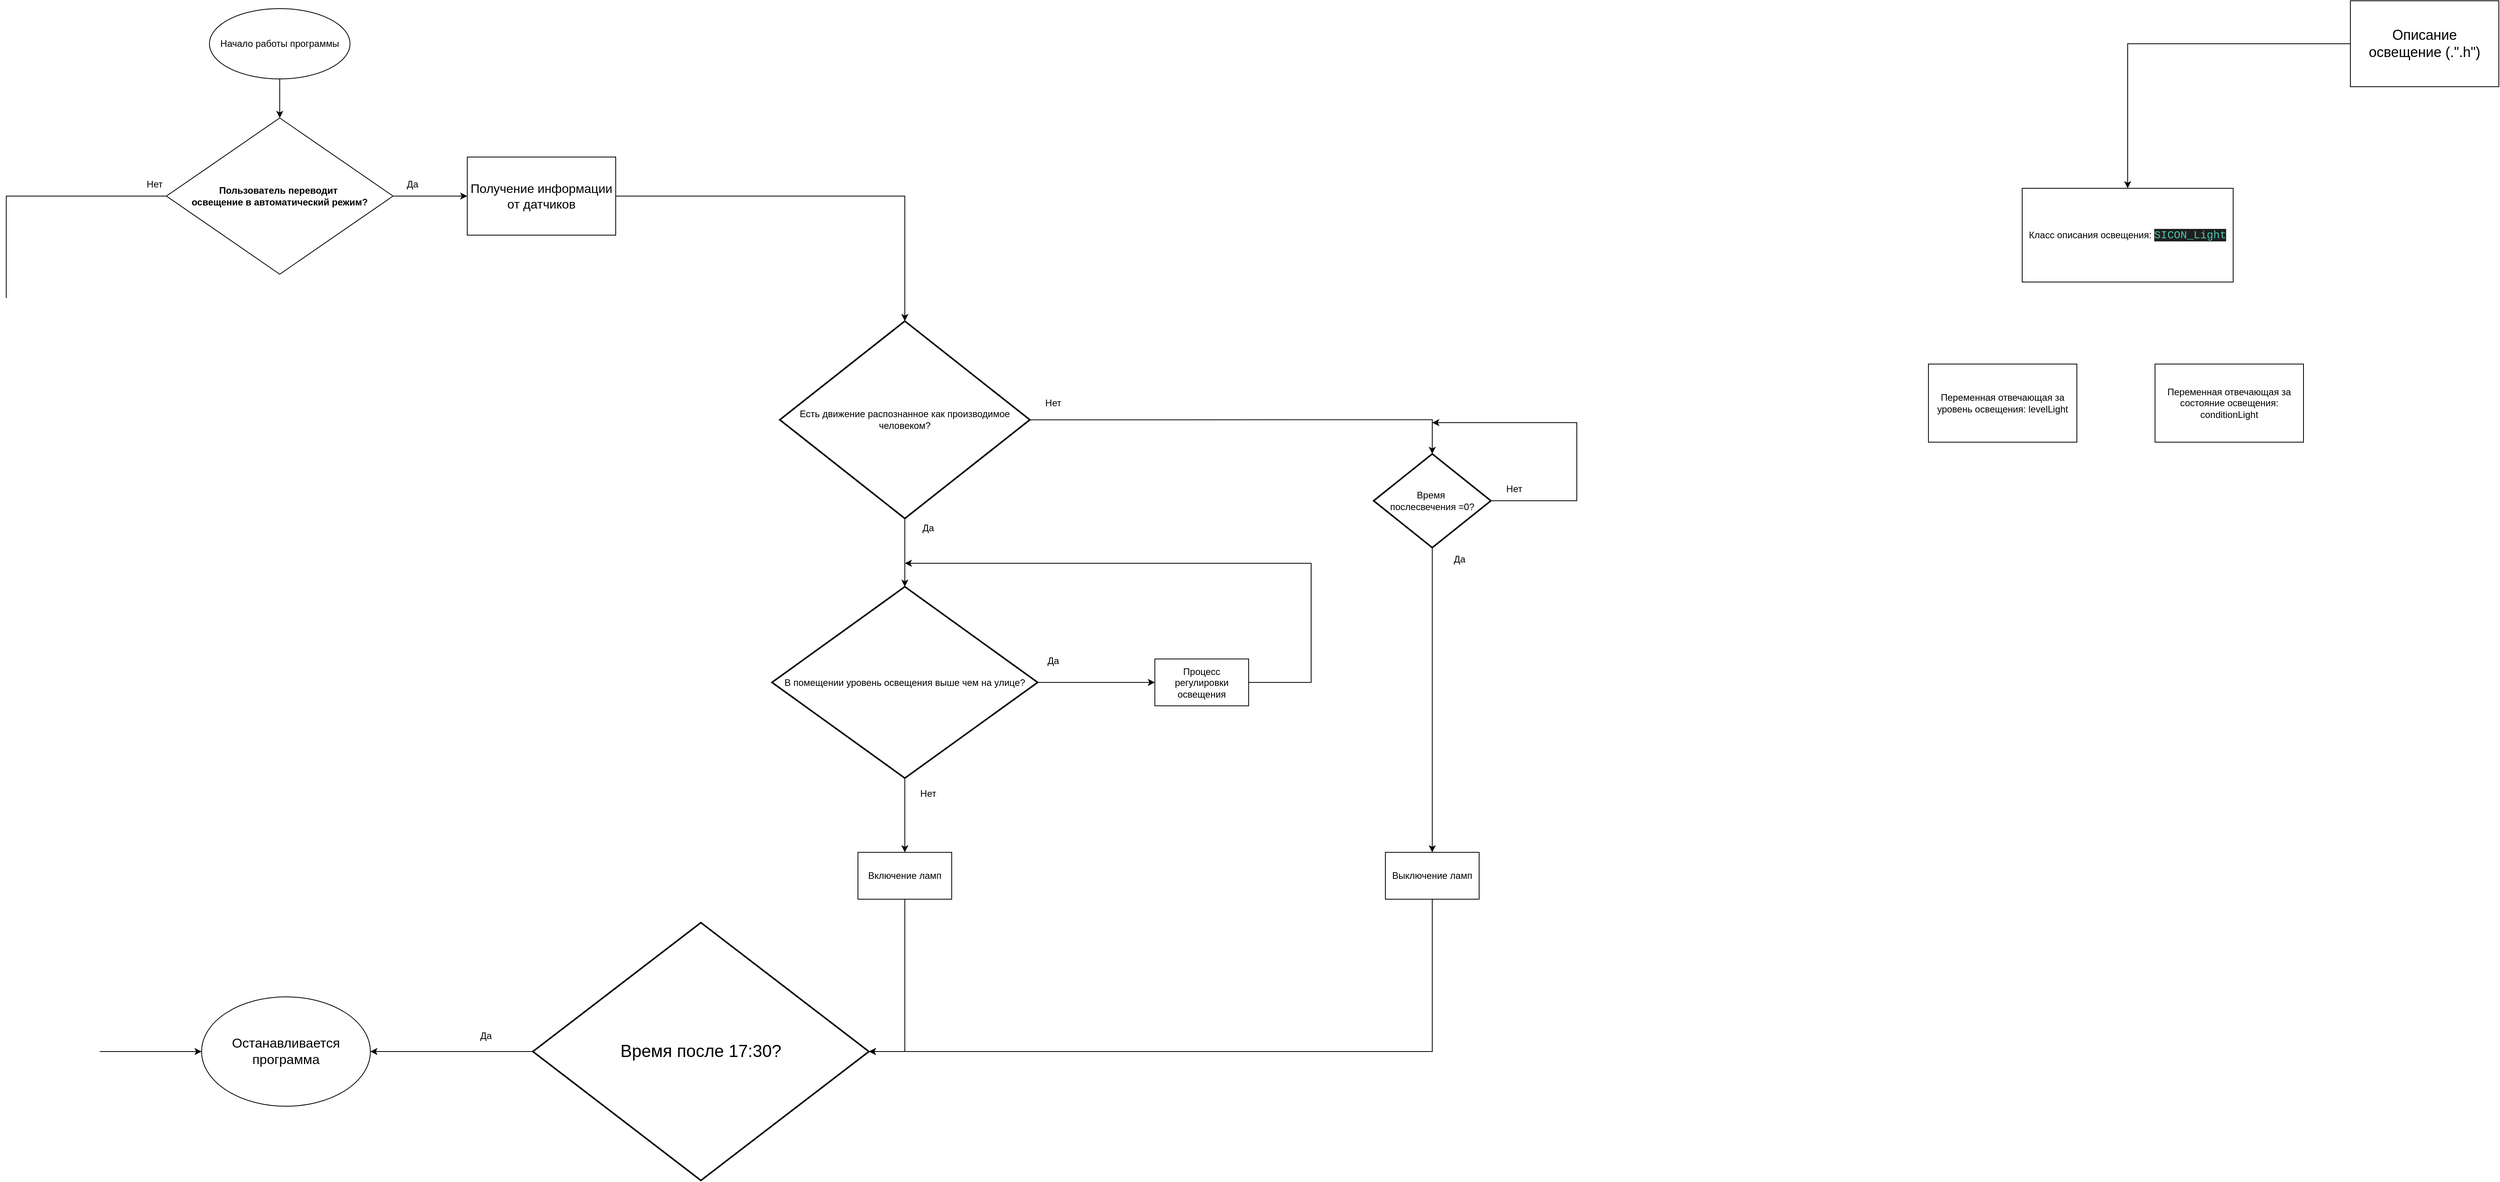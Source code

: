 <mxfile version="24.7.16">
  <diagram name="Страница — 1" id="RiNldU15HpcVoyJYfxmf">
    <mxGraphModel dx="1066" dy="911" grid="1" gridSize="10" guides="1" tooltips="1" connect="1" arrows="1" fold="1" page="1" pageScale="1" pageWidth="827" pageHeight="1169" math="0" shadow="0">
      <root>
        <mxCell id="0" />
        <mxCell id="1" parent="0" />
        <mxCell id="0FDGuPMrHh6v5uQJFrAX-9" value="Начало работы программы" style="ellipse;whiteSpace=wrap;html=1;" parent="1" vertex="1">
          <mxGeometry x="300" y="40" width="180" height="90" as="geometry" />
        </mxCell>
        <mxCell id="0FDGuPMrHh6v5uQJFrAX-13" style="edgeStyle=orthogonalEdgeStyle;rounded=0;orthogonalLoop=1;jettySize=auto;html=1;exitX=0.75;exitY=1;exitDx=0;exitDy=0;entryX=0;entryY=0.5;entryDx=0;entryDy=0;" parent="1" source="0FDGuPMrHh6v5uQJFrAX-14" target="0FDGuPMrHh6v5uQJFrAX-54" edge="1">
          <mxGeometry relative="1" as="geometry">
            <mxPoint x="255" y="-60" as="sourcePoint" />
            <mxPoint x="110" y="1210" as="targetPoint" />
            <Array as="points">
              <mxPoint x="40" y="280" />
              <mxPoint x="40" y="1375" />
            </Array>
          </mxGeometry>
        </mxCell>
        <mxCell id="0FDGuPMrHh6v5uQJFrAX-17" style="edgeStyle=orthogonalEdgeStyle;rounded=0;orthogonalLoop=1;jettySize=auto;html=1;exitX=1;exitY=0.5;exitDx=0;exitDy=0;entryX=0;entryY=0.5;entryDx=0;entryDy=0;" parent="1" source="0FDGuPMrHh6v5uQJFrAX-10" target="0FDGuPMrHh6v5uQJFrAX-16" edge="1">
          <mxGeometry relative="1" as="geometry" />
        </mxCell>
        <mxCell id="0FDGuPMrHh6v5uQJFrAX-10" value="&lt;span style=&quot;font-weight: 700; text-wrap: nowrap;&quot;&gt;Пользователь переводит&amp;nbsp;&lt;/span&gt;&lt;div&gt;&lt;span style=&quot;font-weight: 700; text-wrap: nowrap;&quot;&gt;освещение в автоматический режим?&lt;/span&gt;&lt;/div&gt;" style="rhombus;whiteSpace=wrap;html=1;" parent="1" vertex="1">
          <mxGeometry x="245" y="180" width="290" height="200" as="geometry" />
        </mxCell>
        <mxCell id="0FDGuPMrHh6v5uQJFrAX-14" value="Нет" style="text;strokeColor=none;align=center;fillColor=none;html=1;verticalAlign=middle;whiteSpace=wrap;rounded=0;" parent="1" vertex="1">
          <mxGeometry x="200" y="250" width="60" height="30" as="geometry" />
        </mxCell>
        <mxCell id="0FDGuPMrHh6v5uQJFrAX-15" style="edgeStyle=orthogonalEdgeStyle;rounded=0;orthogonalLoop=1;jettySize=auto;html=1;exitX=0.5;exitY=1;exitDx=0;exitDy=0;entryX=0.5;entryY=0;entryDx=0;entryDy=0;" parent="1" source="0FDGuPMrHh6v5uQJFrAX-9" target="0FDGuPMrHh6v5uQJFrAX-10" edge="1">
          <mxGeometry relative="1" as="geometry" />
        </mxCell>
        <mxCell id="0FDGuPMrHh6v5uQJFrAX-63" style="edgeStyle=orthogonalEdgeStyle;rounded=0;orthogonalLoop=1;jettySize=auto;html=1;exitX=1;exitY=0.5;exitDx=0;exitDy=0;entryX=0.5;entryY=0;entryDx=0;entryDy=0;entryPerimeter=0;" parent="1" source="0FDGuPMrHh6v5uQJFrAX-16" target="0FDGuPMrHh6v5uQJFrAX-41" edge="1">
          <mxGeometry relative="1" as="geometry">
            <mxPoint x="1180" y="430" as="targetPoint" />
          </mxGeometry>
        </mxCell>
        <mxCell id="0FDGuPMrHh6v5uQJFrAX-16" value="&lt;font style=&quot;font-size: 16px;&quot;&gt;Получение информации от датчиков&lt;/font&gt;" style="rounded=0;whiteSpace=wrap;html=1;" parent="1" vertex="1">
          <mxGeometry x="630" y="230" width="190" height="100" as="geometry" />
        </mxCell>
        <mxCell id="0FDGuPMrHh6v5uQJFrAX-18" value="Да" style="text;strokeColor=none;align=center;fillColor=none;html=1;verticalAlign=middle;whiteSpace=wrap;rounded=0;" parent="1" vertex="1">
          <mxGeometry x="530" y="250" width="60" height="30" as="geometry" />
        </mxCell>
        <mxCell id="0FDGuPMrHh6v5uQJFrAX-83" style="edgeStyle=orthogonalEdgeStyle;rounded=0;orthogonalLoop=1;jettySize=auto;html=1;exitX=1;exitY=0.5;exitDx=0;exitDy=0;exitPerimeter=0;entryX=0;entryY=0.5;entryDx=0;entryDy=0;" parent="1" source="0FDGuPMrHh6v5uQJFrAX-24" target="0FDGuPMrHh6v5uQJFrAX-82" edge="1">
          <mxGeometry relative="1" as="geometry" />
        </mxCell>
        <mxCell id="0FDGuPMrHh6v5uQJFrAX-86" style="edgeStyle=orthogonalEdgeStyle;rounded=0;orthogonalLoop=1;jettySize=auto;html=1;exitX=0.5;exitY=1;exitDx=0;exitDy=0;exitPerimeter=0;entryX=0.5;entryY=0;entryDx=0;entryDy=0;" parent="1" source="0FDGuPMrHh6v5uQJFrAX-24" target="0FDGuPMrHh6v5uQJFrAX-85" edge="1">
          <mxGeometry relative="1" as="geometry" />
        </mxCell>
        <mxCell id="0FDGuPMrHh6v5uQJFrAX-24" value="В помещении уровень освещения выше чем на улице?" style="strokeWidth=2;html=1;shape=mxgraph.flowchart.decision;whiteSpace=wrap;" parent="1" vertex="1">
          <mxGeometry x="1020" y="780" width="340" height="245" as="geometry" />
        </mxCell>
        <mxCell id="0FDGuPMrHh6v5uQJFrAX-41" value="Есть движение распознанное как производимое человеком?" style="strokeWidth=2;html=1;shape=mxgraph.flowchart.decision;whiteSpace=wrap;" parent="1" vertex="1">
          <mxGeometry x="1030" y="440" width="320" height="252.67" as="geometry" />
        </mxCell>
        <mxCell id="0FDGuPMrHh6v5uQJFrAX-54" value="&lt;font style=&quot;font-size: 17px;&quot;&gt;Останавливается программа&lt;/font&gt;" style="ellipse;whiteSpace=wrap;html=1;" parent="1" vertex="1">
          <mxGeometry x="290" y="1305" width="216" height="140" as="geometry" />
        </mxCell>
        <mxCell id="0FDGuPMrHh6v5uQJFrAX-56" style="edgeStyle=orthogonalEdgeStyle;rounded=0;orthogonalLoop=1;jettySize=auto;html=1;exitX=0;exitY=0.5;exitDx=0;exitDy=0;exitPerimeter=0;entryX=1;entryY=0.5;entryDx=0;entryDy=0;" parent="1" source="0FDGuPMrHh6v5uQJFrAX-55" target="0FDGuPMrHh6v5uQJFrAX-54" edge="1">
          <mxGeometry relative="1" as="geometry" />
        </mxCell>
        <mxCell id="0FDGuPMrHh6v5uQJFrAX-55" value="&lt;font style=&quot;font-size: 22px;&quot;&gt;Время после 17:30?&lt;/font&gt;" style="strokeWidth=2;html=1;shape=mxgraph.flowchart.decision;whiteSpace=wrap;" parent="1" vertex="1">
          <mxGeometry x="714" y="1210" width="430" height="330" as="geometry" />
        </mxCell>
        <mxCell id="0FDGuPMrHh6v5uQJFrAX-57" value="Да" style="text;strokeColor=none;align=center;fillColor=none;html=1;verticalAlign=middle;whiteSpace=wrap;rounded=0;" parent="1" vertex="1">
          <mxGeometry x="624" y="1340" width="60" height="30" as="geometry" />
        </mxCell>
        <mxCell id="0FDGuPMrHh6v5uQJFrAX-64" style="edgeStyle=orthogonalEdgeStyle;rounded=0;orthogonalLoop=1;jettySize=auto;html=1;exitX=0.5;exitY=1;exitDx=0;exitDy=0;exitPerimeter=0;entryX=0.5;entryY=0;entryDx=0;entryDy=0;entryPerimeter=0;" parent="1" source="0FDGuPMrHh6v5uQJFrAX-41" target="0FDGuPMrHh6v5uQJFrAX-24" edge="1">
          <mxGeometry relative="1" as="geometry" />
        </mxCell>
        <mxCell id="0FDGuPMrHh6v5uQJFrAX-67" value="Нет" style="text;strokeColor=none;align=center;fillColor=none;html=1;verticalAlign=middle;whiteSpace=wrap;rounded=0;" parent="1" vertex="1">
          <mxGeometry x="1350" y="530" width="60" height="30" as="geometry" />
        </mxCell>
        <mxCell id="0FDGuPMrHh6v5uQJFrAX-68" value="Нет" style="text;strokeColor=none;align=center;fillColor=none;html=1;verticalAlign=middle;whiteSpace=wrap;rounded=0;" parent="1" vertex="1">
          <mxGeometry x="1190" y="1030" width="60" height="30" as="geometry" />
        </mxCell>
        <mxCell id="0FDGuPMrHh6v5uQJFrAX-73" value="Да" style="text;strokeColor=none;align=center;fillColor=none;html=1;verticalAlign=middle;whiteSpace=wrap;rounded=0;" parent="1" vertex="1">
          <mxGeometry x="1350" y="860" width="60" height="30" as="geometry" />
        </mxCell>
        <mxCell id="0FDGuPMrHh6v5uQJFrAX-74" value="Да" style="text;strokeColor=none;align=center;fillColor=none;html=1;verticalAlign=middle;whiteSpace=wrap;rounded=0;" parent="1" vertex="1">
          <mxGeometry x="1190" y="690" width="60" height="30" as="geometry" />
        </mxCell>
        <mxCell id="0FDGuPMrHh6v5uQJFrAX-88" style="edgeStyle=orthogonalEdgeStyle;rounded=0;orthogonalLoop=1;jettySize=auto;html=1;exitX=0.5;exitY=1;exitDx=0;exitDy=0;exitPerimeter=0;entryX=0.5;entryY=0;entryDx=0;entryDy=0;" parent="1" source="0FDGuPMrHh6v5uQJFrAX-77" target="0FDGuPMrHh6v5uQJFrAX-87" edge="1">
          <mxGeometry relative="1" as="geometry" />
        </mxCell>
        <mxCell id="0FDGuPMrHh6v5uQJFrAX-89" style="edgeStyle=orthogonalEdgeStyle;rounded=0;orthogonalLoop=1;jettySize=auto;html=1;exitX=1;exitY=0.5;exitDx=0;exitDy=0;exitPerimeter=0;" parent="1" source="0FDGuPMrHh6v5uQJFrAX-77" edge="1">
          <mxGeometry relative="1" as="geometry">
            <mxPoint x="1865" y="570" as="targetPoint" />
            <Array as="points">
              <mxPoint x="2050" y="670" />
              <mxPoint x="2050" y="570" />
            </Array>
          </mxGeometry>
        </mxCell>
        <mxCell id="0FDGuPMrHh6v5uQJFrAX-77" value="Время&amp;nbsp;&lt;div&gt;послесвечения =0?&lt;/div&gt;" style="strokeWidth=2;html=1;shape=mxgraph.flowchart.decision;whiteSpace=wrap;" parent="1" vertex="1">
          <mxGeometry x="1790" y="610" width="150" height="120" as="geometry" />
        </mxCell>
        <mxCell id="0FDGuPMrHh6v5uQJFrAX-79" style="edgeStyle=orthogonalEdgeStyle;rounded=0;orthogonalLoop=1;jettySize=auto;html=1;exitX=1;exitY=0.5;exitDx=0;exitDy=0;exitPerimeter=0;entryX=0.5;entryY=0;entryDx=0;entryDy=0;entryPerimeter=0;" parent="1" source="0FDGuPMrHh6v5uQJFrAX-41" target="0FDGuPMrHh6v5uQJFrAX-77" edge="1">
          <mxGeometry relative="1" as="geometry" />
        </mxCell>
        <mxCell id="0FDGuPMrHh6v5uQJFrAX-84" style="edgeStyle=orthogonalEdgeStyle;rounded=0;orthogonalLoop=1;jettySize=auto;html=1;exitX=1;exitY=0.5;exitDx=0;exitDy=0;" parent="1" source="0FDGuPMrHh6v5uQJFrAX-82" edge="1">
          <mxGeometry relative="1" as="geometry">
            <mxPoint x="1190" y="750" as="targetPoint" />
            <Array as="points">
              <mxPoint x="1710" y="903" />
              <mxPoint x="1710" y="750" />
            </Array>
          </mxGeometry>
        </mxCell>
        <mxCell id="0FDGuPMrHh6v5uQJFrAX-82" value="Процесс регулировки освещения" style="rounded=0;whiteSpace=wrap;html=1;" parent="1" vertex="1">
          <mxGeometry x="1510" y="872.5" width="120" height="60" as="geometry" />
        </mxCell>
        <mxCell id="0FDGuPMrHh6v5uQJFrAX-94" style="edgeStyle=orthogonalEdgeStyle;rounded=0;orthogonalLoop=1;jettySize=auto;html=1;exitX=0.5;exitY=1;exitDx=0;exitDy=0;entryX=1;entryY=0.5;entryDx=0;entryDy=0;entryPerimeter=0;" parent="1" source="0FDGuPMrHh6v5uQJFrAX-85" target="0FDGuPMrHh6v5uQJFrAX-55" edge="1">
          <mxGeometry relative="1" as="geometry">
            <mxPoint x="1190" y="1790" as="targetPoint" />
          </mxGeometry>
        </mxCell>
        <mxCell id="0FDGuPMrHh6v5uQJFrAX-85" value="Включение ламп" style="rounded=0;whiteSpace=wrap;html=1;" parent="1" vertex="1">
          <mxGeometry x="1130" y="1120" width="120" height="60" as="geometry" />
        </mxCell>
        <mxCell id="0FDGuPMrHh6v5uQJFrAX-87" value="Выключение ламп" style="rounded=0;whiteSpace=wrap;html=1;" parent="1" vertex="1">
          <mxGeometry x="1805" y="1120" width="120" height="60" as="geometry" />
        </mxCell>
        <mxCell id="0FDGuPMrHh6v5uQJFrAX-90" value="Нет" style="text;strokeColor=none;align=center;fillColor=none;html=1;verticalAlign=middle;whiteSpace=wrap;rounded=0;" parent="1" vertex="1">
          <mxGeometry x="1940" y="640" width="60" height="30" as="geometry" />
        </mxCell>
        <mxCell id="0FDGuPMrHh6v5uQJFrAX-91" value="Да" style="text;strokeColor=none;align=center;fillColor=none;html=1;verticalAlign=middle;whiteSpace=wrap;rounded=0;" parent="1" vertex="1">
          <mxGeometry x="1870" y="730" width="60" height="30" as="geometry" />
        </mxCell>
        <mxCell id="0FDGuPMrHh6v5uQJFrAX-96" style="edgeStyle=orthogonalEdgeStyle;rounded=0;orthogonalLoop=1;jettySize=auto;html=1;exitX=0.5;exitY=1;exitDx=0;exitDy=0;entryX=1;entryY=0.5;entryDx=0;entryDy=0;entryPerimeter=0;" parent="1" source="0FDGuPMrHh6v5uQJFrAX-87" target="0FDGuPMrHh6v5uQJFrAX-55" edge="1">
          <mxGeometry relative="1" as="geometry" />
        </mxCell>
        <mxCell id="AJCcbjg3-V0ZCMp_ZhMP-7" style="edgeStyle=orthogonalEdgeStyle;rounded=0;orthogonalLoop=1;jettySize=auto;html=1;exitX=0;exitY=0.5;exitDx=0;exitDy=0;entryX=0.5;entryY=0;entryDx=0;entryDy=0;" edge="1" parent="1" source="AJCcbjg3-V0ZCMp_ZhMP-1" target="AJCcbjg3-V0ZCMp_ZhMP-6">
          <mxGeometry relative="1" as="geometry" />
        </mxCell>
        <mxCell id="AJCcbjg3-V0ZCMp_ZhMP-1" value="&lt;span style=&quot;font-size: 18px;&quot;&gt;Описание освещение&amp;nbsp;&lt;/span&gt;&lt;span style=&quot;font-size: 18px; background-color: initial;&quot;&gt;(.&quot;.h&quot;)&lt;/span&gt;" style="rounded=0;whiteSpace=wrap;html=1;" vertex="1" parent="1">
          <mxGeometry x="3040" y="30" width="190" height="110" as="geometry" />
        </mxCell>
        <mxCell id="AJCcbjg3-V0ZCMp_ZhMP-2" value="Переменная отвечающая за уровень освещения: levelLight" style="rounded=0;whiteSpace=wrap;html=1;" vertex="1" parent="1">
          <mxGeometry x="2500" y="495" width="190" height="100" as="geometry" />
        </mxCell>
        <mxCell id="AJCcbjg3-V0ZCMp_ZhMP-3" value="Переменная отвечающая за состояние освещения: conditionLight" style="rounded=0;whiteSpace=wrap;html=1;" vertex="1" parent="1">
          <mxGeometry x="2790" y="495" width="190" height="100" as="geometry" />
        </mxCell>
        <mxCell id="AJCcbjg3-V0ZCMp_ZhMP-6" value="Класс описания освещения:&amp;nbsp;&lt;span style=&quot;color: rgb(78, 201, 176); background-color: rgb(31, 31, 31); font-family: Consolas, &amp;quot;Courier New&amp;quot;, monospace; font-size: 14px; white-space: pre;&quot;&gt;SICON_Light&lt;/span&gt;" style="rounded=0;whiteSpace=wrap;html=1;" vertex="1" parent="1">
          <mxGeometry x="2620" y="270" width="270" height="120" as="geometry" />
        </mxCell>
      </root>
    </mxGraphModel>
  </diagram>
</mxfile>
